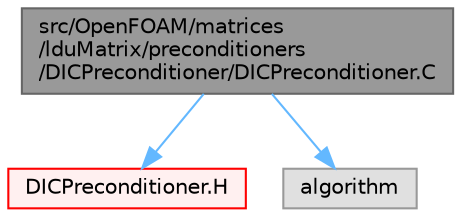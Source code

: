 digraph "src/OpenFOAM/matrices/lduMatrix/preconditioners/DICPreconditioner/DICPreconditioner.C"
{
 // LATEX_PDF_SIZE
  bgcolor="transparent";
  edge [fontname=Helvetica,fontsize=10,labelfontname=Helvetica,labelfontsize=10];
  node [fontname=Helvetica,fontsize=10,shape=box,height=0.2,width=0.4];
  Node1 [id="Node000001",label="src/OpenFOAM/matrices\l/lduMatrix/preconditioners\l/DICPreconditioner/DICPreconditioner.C",height=0.2,width=0.4,color="gray40", fillcolor="grey60", style="filled", fontcolor="black",tooltip=" "];
  Node1 -> Node2 [id="edge1_Node000001_Node000002",color="steelblue1",style="solid",tooltip=" "];
  Node2 [id="Node000002",label="DICPreconditioner.H",height=0.2,width=0.4,color="red", fillcolor="#FFF0F0", style="filled",URL="$DICPreconditioner_8H.html",tooltip=" "];
  Node1 -> Node33 [id="edge2_Node000001_Node000033",color="steelblue1",style="solid",tooltip=" "];
  Node33 [id="Node000033",label="algorithm",height=0.2,width=0.4,color="grey60", fillcolor="#E0E0E0", style="filled",tooltip=" "];
}

